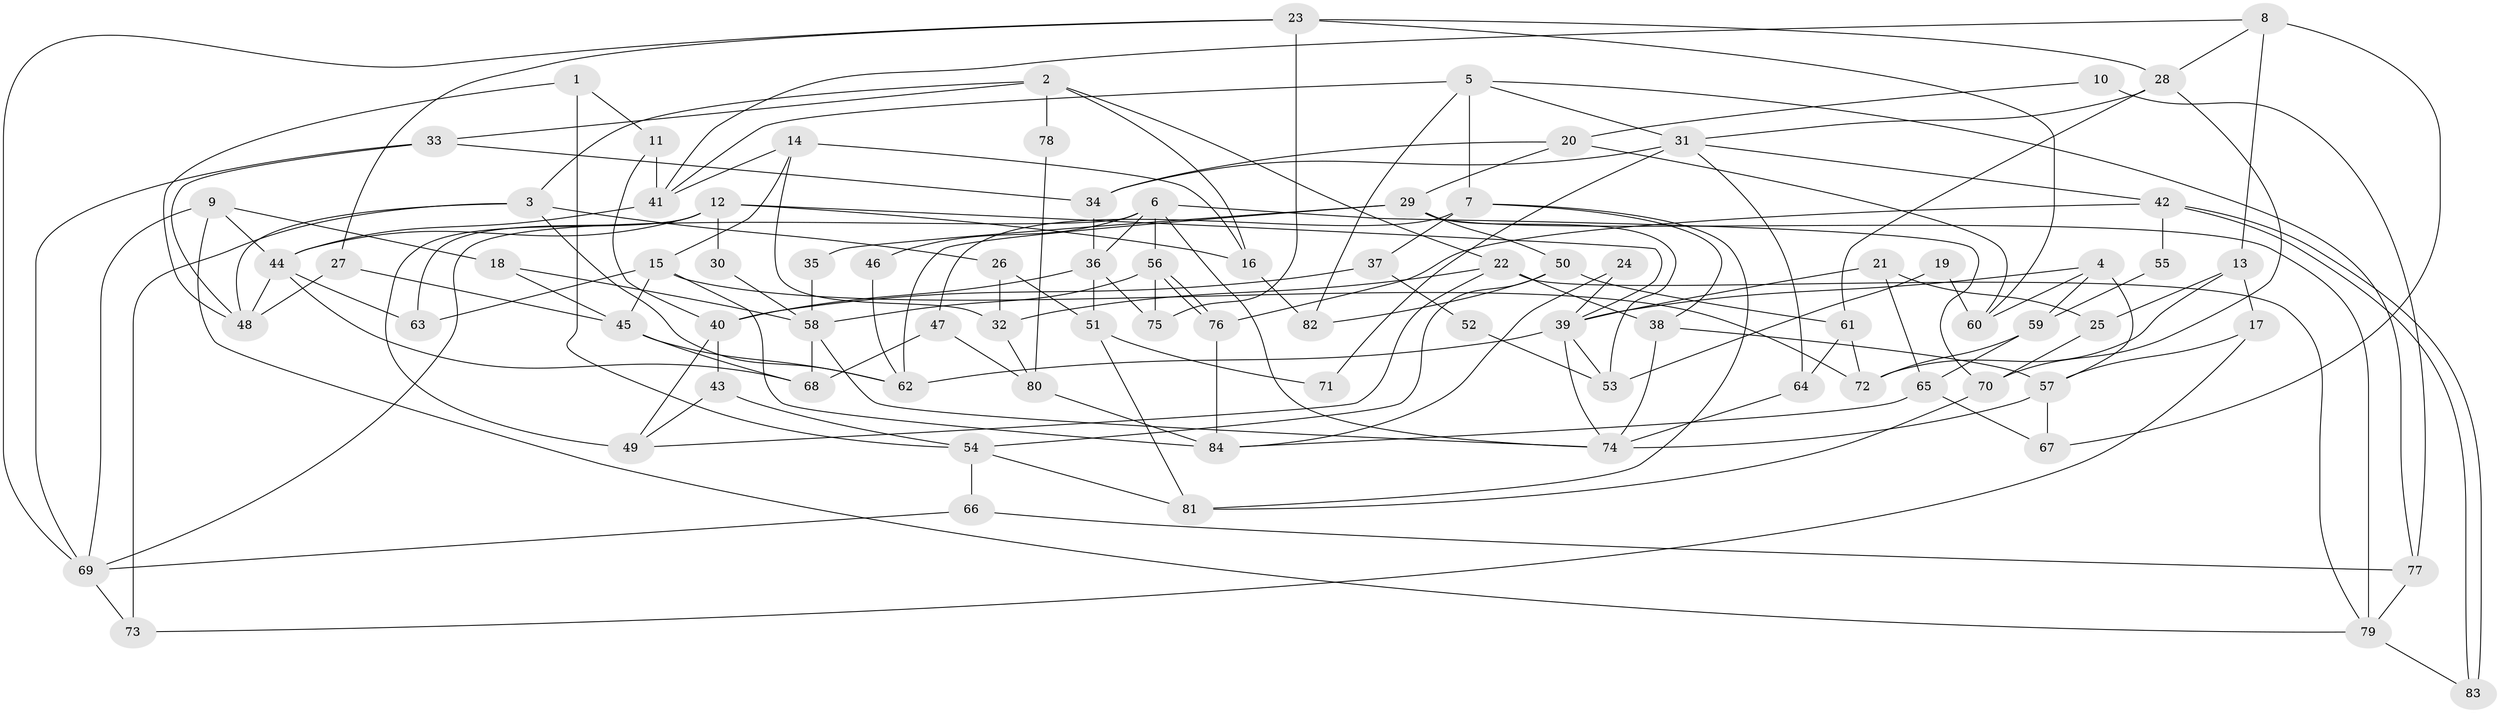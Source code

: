 // coarse degree distribution, {4: 0.20588235294117646, 8: 0.17647058823529413, 6: 0.058823529411764705, 3: 0.14705882352941177, 7: 0.11764705882352941, 2: 0.058823529411764705, 5: 0.14705882352941177, 9: 0.058823529411764705, 10: 0.029411764705882353}
// Generated by graph-tools (version 1.1) at 2025/37/03/04/25 23:37:00]
// undirected, 84 vertices, 168 edges
graph export_dot {
  node [color=gray90,style=filled];
  1;
  2;
  3;
  4;
  5;
  6;
  7;
  8;
  9;
  10;
  11;
  12;
  13;
  14;
  15;
  16;
  17;
  18;
  19;
  20;
  21;
  22;
  23;
  24;
  25;
  26;
  27;
  28;
  29;
  30;
  31;
  32;
  33;
  34;
  35;
  36;
  37;
  38;
  39;
  40;
  41;
  42;
  43;
  44;
  45;
  46;
  47;
  48;
  49;
  50;
  51;
  52;
  53;
  54;
  55;
  56;
  57;
  58;
  59;
  60;
  61;
  62;
  63;
  64;
  65;
  66;
  67;
  68;
  69;
  70;
  71;
  72;
  73;
  74;
  75;
  76;
  77;
  78;
  79;
  80;
  81;
  82;
  83;
  84;
  1 -- 48;
  1 -- 54;
  1 -- 11;
  2 -- 16;
  2 -- 3;
  2 -- 22;
  2 -- 33;
  2 -- 78;
  3 -- 73;
  3 -- 48;
  3 -- 26;
  3 -- 62;
  4 -- 57;
  4 -- 39;
  4 -- 59;
  4 -- 60;
  5 -- 82;
  5 -- 41;
  5 -- 7;
  5 -- 31;
  5 -- 77;
  6 -- 69;
  6 -- 56;
  6 -- 36;
  6 -- 46;
  6 -- 70;
  6 -- 74;
  7 -- 38;
  7 -- 37;
  7 -- 47;
  7 -- 81;
  8 -- 67;
  8 -- 28;
  8 -- 13;
  8 -- 41;
  9 -- 18;
  9 -- 44;
  9 -- 69;
  9 -- 79;
  10 -- 77;
  10 -- 20;
  11 -- 41;
  11 -- 40;
  12 -- 44;
  12 -- 49;
  12 -- 16;
  12 -- 30;
  12 -- 39;
  12 -- 63;
  13 -- 72;
  13 -- 17;
  13 -- 25;
  14 -- 41;
  14 -- 32;
  14 -- 15;
  14 -- 16;
  15 -- 72;
  15 -- 45;
  15 -- 63;
  15 -- 84;
  16 -- 82;
  17 -- 57;
  17 -- 73;
  18 -- 45;
  18 -- 58;
  19 -- 60;
  19 -- 53;
  20 -- 29;
  20 -- 34;
  20 -- 60;
  21 -- 39;
  21 -- 25;
  21 -- 65;
  22 -- 79;
  22 -- 32;
  22 -- 38;
  22 -- 49;
  23 -- 28;
  23 -- 60;
  23 -- 27;
  23 -- 69;
  23 -- 75;
  24 -- 84;
  24 -- 39;
  25 -- 70;
  26 -- 32;
  26 -- 51;
  27 -- 45;
  27 -- 48;
  28 -- 31;
  28 -- 70;
  28 -- 61;
  29 -- 50;
  29 -- 62;
  29 -- 35;
  29 -- 53;
  29 -- 79;
  30 -- 58;
  31 -- 34;
  31 -- 42;
  31 -- 64;
  31 -- 71;
  32 -- 80;
  33 -- 69;
  33 -- 34;
  33 -- 48;
  34 -- 36;
  35 -- 58;
  36 -- 40;
  36 -- 51;
  36 -- 75;
  37 -- 40;
  37 -- 52;
  38 -- 74;
  38 -- 57;
  39 -- 74;
  39 -- 53;
  39 -- 62;
  40 -- 49;
  40 -- 43;
  41 -- 44;
  42 -- 83;
  42 -- 83;
  42 -- 55;
  42 -- 76;
  43 -- 54;
  43 -- 49;
  44 -- 63;
  44 -- 48;
  44 -- 68;
  45 -- 62;
  45 -- 68;
  46 -- 62;
  47 -- 68;
  47 -- 80;
  50 -- 54;
  50 -- 61;
  50 -- 82;
  51 -- 71;
  51 -- 81;
  52 -- 53;
  54 -- 66;
  54 -- 81;
  55 -- 59;
  56 -- 75;
  56 -- 76;
  56 -- 76;
  56 -- 58;
  57 -- 74;
  57 -- 67;
  58 -- 68;
  58 -- 74;
  59 -- 65;
  59 -- 72;
  61 -- 64;
  61 -- 72;
  64 -- 74;
  65 -- 84;
  65 -- 67;
  66 -- 69;
  66 -- 77;
  69 -- 73;
  70 -- 81;
  76 -- 84;
  77 -- 79;
  78 -- 80;
  79 -- 83;
  80 -- 84;
}
